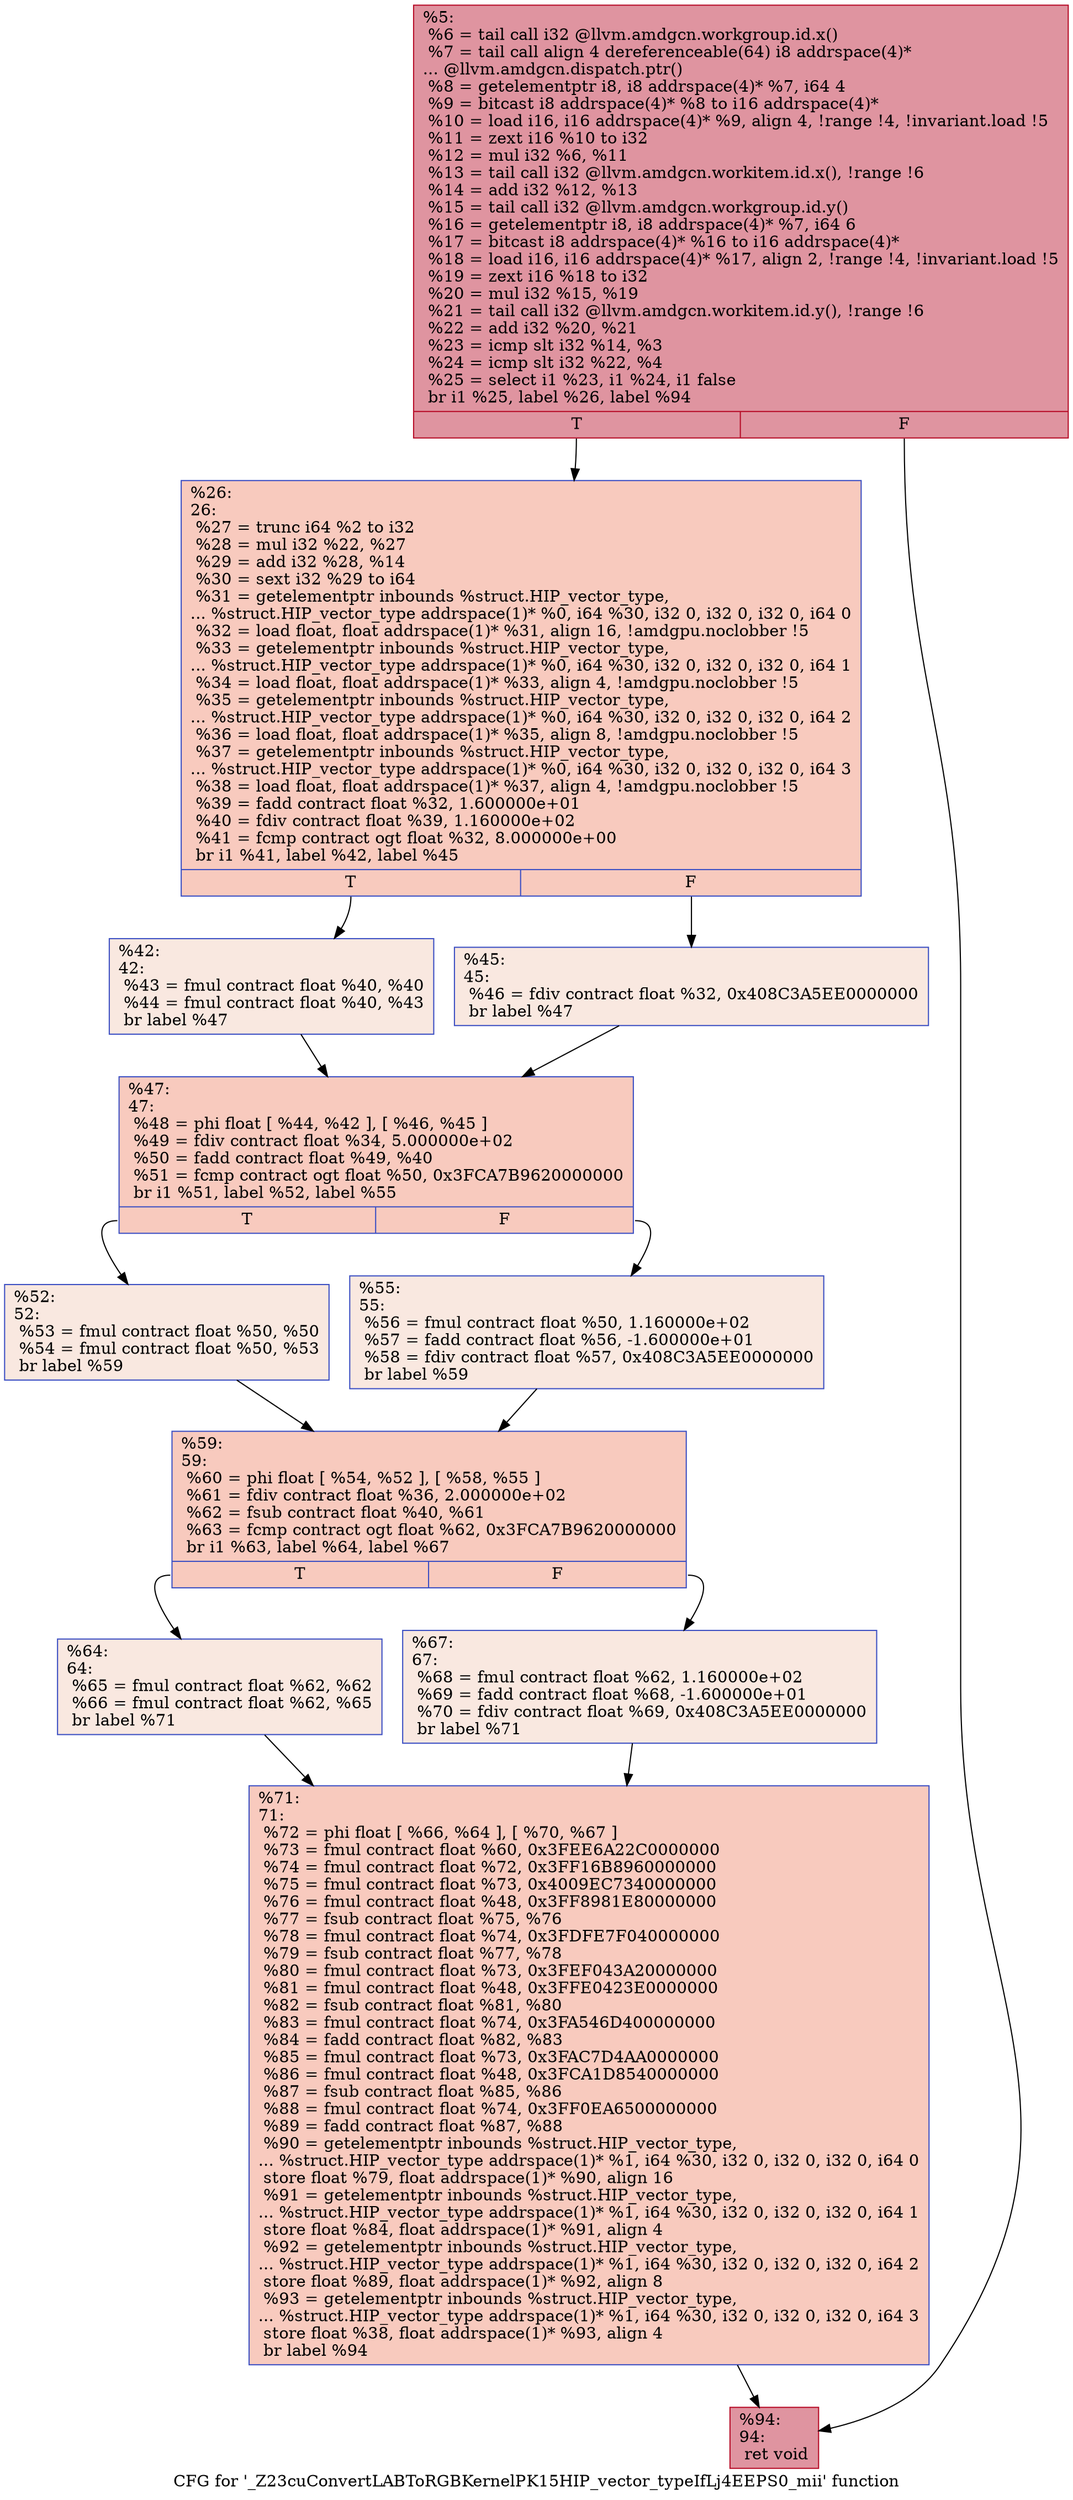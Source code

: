 digraph "CFG for '_Z23cuConvertLABToRGBKernelPK15HIP_vector_typeIfLj4EEPS0_mii' function" {
	label="CFG for '_Z23cuConvertLABToRGBKernelPK15HIP_vector_typeIfLj4EEPS0_mii' function";

	Node0x5218ca0 [shape=record,color="#b70d28ff", style=filled, fillcolor="#b70d2870",label="{%5:\l  %6 = tail call i32 @llvm.amdgcn.workgroup.id.x()\l  %7 = tail call align 4 dereferenceable(64) i8 addrspace(4)*\l... @llvm.amdgcn.dispatch.ptr()\l  %8 = getelementptr i8, i8 addrspace(4)* %7, i64 4\l  %9 = bitcast i8 addrspace(4)* %8 to i16 addrspace(4)*\l  %10 = load i16, i16 addrspace(4)* %9, align 4, !range !4, !invariant.load !5\l  %11 = zext i16 %10 to i32\l  %12 = mul i32 %6, %11\l  %13 = tail call i32 @llvm.amdgcn.workitem.id.x(), !range !6\l  %14 = add i32 %12, %13\l  %15 = tail call i32 @llvm.amdgcn.workgroup.id.y()\l  %16 = getelementptr i8, i8 addrspace(4)* %7, i64 6\l  %17 = bitcast i8 addrspace(4)* %16 to i16 addrspace(4)*\l  %18 = load i16, i16 addrspace(4)* %17, align 2, !range !4, !invariant.load !5\l  %19 = zext i16 %18 to i32\l  %20 = mul i32 %15, %19\l  %21 = tail call i32 @llvm.amdgcn.workitem.id.y(), !range !6\l  %22 = add i32 %20, %21\l  %23 = icmp slt i32 %14, %3\l  %24 = icmp slt i32 %22, %4\l  %25 = select i1 %23, i1 %24, i1 false\l  br i1 %25, label %26, label %94\l|{<s0>T|<s1>F}}"];
	Node0x5218ca0:s0 -> Node0x521c700;
	Node0x5218ca0:s1 -> Node0x521c790;
	Node0x521c700 [shape=record,color="#3d50c3ff", style=filled, fillcolor="#ef886b70",label="{%26:\l26:                                               \l  %27 = trunc i64 %2 to i32\l  %28 = mul i32 %22, %27\l  %29 = add i32 %28, %14\l  %30 = sext i32 %29 to i64\l  %31 = getelementptr inbounds %struct.HIP_vector_type,\l... %struct.HIP_vector_type addrspace(1)* %0, i64 %30, i32 0, i32 0, i32 0, i64 0\l  %32 = load float, float addrspace(1)* %31, align 16, !amdgpu.noclobber !5\l  %33 = getelementptr inbounds %struct.HIP_vector_type,\l... %struct.HIP_vector_type addrspace(1)* %0, i64 %30, i32 0, i32 0, i32 0, i64 1\l  %34 = load float, float addrspace(1)* %33, align 4, !amdgpu.noclobber !5\l  %35 = getelementptr inbounds %struct.HIP_vector_type,\l... %struct.HIP_vector_type addrspace(1)* %0, i64 %30, i32 0, i32 0, i32 0, i64 2\l  %36 = load float, float addrspace(1)* %35, align 8, !amdgpu.noclobber !5\l  %37 = getelementptr inbounds %struct.HIP_vector_type,\l... %struct.HIP_vector_type addrspace(1)* %0, i64 %30, i32 0, i32 0, i32 0, i64 3\l  %38 = load float, float addrspace(1)* %37, align 4, !amdgpu.noclobber !5\l  %39 = fadd contract float %32, 1.600000e+01\l  %40 = fdiv contract float %39, 1.160000e+02\l  %41 = fcmp contract ogt float %32, 8.000000e+00\l  br i1 %41, label %42, label %45\l|{<s0>T|<s1>F}}"];
	Node0x521c700:s0 -> Node0x521df90;
	Node0x521c700:s1 -> Node0x521e020;
	Node0x521df90 [shape=record,color="#3d50c3ff", style=filled, fillcolor="#f1ccb870",label="{%42:\l42:                                               \l  %43 = fmul contract float %40, %40\l  %44 = fmul contract float %40, %43\l  br label %47\l}"];
	Node0x521df90 -> Node0x521e280;
	Node0x521e020 [shape=record,color="#3d50c3ff", style=filled, fillcolor="#f1ccb870",label="{%45:\l45:                                               \l  %46 = fdiv contract float %32, 0x408C3A5EE0000000\l  br label %47\l}"];
	Node0x521e020 -> Node0x521e280;
	Node0x521e280 [shape=record,color="#3d50c3ff", style=filled, fillcolor="#ef886b70",label="{%47:\l47:                                               \l  %48 = phi float [ %44, %42 ], [ %46, %45 ]\l  %49 = fdiv contract float %34, 5.000000e+02\l  %50 = fadd contract float %49, %40\l  %51 = fcmp contract ogt float %50, 0x3FCA7B9620000000\l  br i1 %51, label %52, label %55\l|{<s0>T|<s1>F}}"];
	Node0x521e280:s0 -> Node0x521e6e0;
	Node0x521e280:s1 -> Node0x521e770;
	Node0x521e6e0 [shape=record,color="#3d50c3ff", style=filled, fillcolor="#f1ccb870",label="{%52:\l52:                                               \l  %53 = fmul contract float %50, %50\l  %54 = fmul contract float %50, %53\l  br label %59\l}"];
	Node0x521e6e0 -> Node0x521e9d0;
	Node0x521e770 [shape=record,color="#3d50c3ff", style=filled, fillcolor="#f1ccb870",label="{%55:\l55:                                               \l  %56 = fmul contract float %50, 1.160000e+02\l  %57 = fadd contract float %56, -1.600000e+01\l  %58 = fdiv contract float %57, 0x408C3A5EE0000000\l  br label %59\l}"];
	Node0x521e770 -> Node0x521e9d0;
	Node0x521e9d0 [shape=record,color="#3d50c3ff", style=filled, fillcolor="#ef886b70",label="{%59:\l59:                                               \l  %60 = phi float [ %54, %52 ], [ %58, %55 ]\l  %61 = fdiv contract float %36, 2.000000e+02\l  %62 = fsub contract float %40, %61\l  %63 = fcmp contract ogt float %62, 0x3FCA7B9620000000\l  br i1 %63, label %64, label %67\l|{<s0>T|<s1>F}}"];
	Node0x521e9d0:s0 -> Node0x521ef10;
	Node0x521e9d0:s1 -> Node0x521efa0;
	Node0x521ef10 [shape=record,color="#3d50c3ff", style=filled, fillcolor="#f1ccb870",label="{%64:\l64:                                               \l  %65 = fmul contract float %62, %62\l  %66 = fmul contract float %62, %65\l  br label %71\l}"];
	Node0x521ef10 -> Node0x521ce20;
	Node0x521efa0 [shape=record,color="#3d50c3ff", style=filled, fillcolor="#f1ccb870",label="{%67:\l67:                                               \l  %68 = fmul contract float %62, 1.160000e+02\l  %69 = fadd contract float %68, -1.600000e+01\l  %70 = fdiv contract float %69, 0x408C3A5EE0000000\l  br label %71\l}"];
	Node0x521efa0 -> Node0x521ce20;
	Node0x521ce20 [shape=record,color="#3d50c3ff", style=filled, fillcolor="#ef886b70",label="{%71:\l71:                                               \l  %72 = phi float [ %66, %64 ], [ %70, %67 ]\l  %73 = fmul contract float %60, 0x3FEE6A22C0000000\l  %74 = fmul contract float %72, 0x3FF16B8960000000\l  %75 = fmul contract float %73, 0x4009EC7340000000\l  %76 = fmul contract float %48, 0x3FF8981E80000000\l  %77 = fsub contract float %75, %76\l  %78 = fmul contract float %74, 0x3FDFE7F040000000\l  %79 = fsub contract float %77, %78\l  %80 = fmul contract float %73, 0x3FEF043A20000000\l  %81 = fmul contract float %48, 0x3FFE0423E0000000\l  %82 = fsub contract float %81, %80\l  %83 = fmul contract float %74, 0x3FA546D400000000\l  %84 = fadd contract float %82, %83\l  %85 = fmul contract float %73, 0x3FAC7D4AA0000000\l  %86 = fmul contract float %48, 0x3FCA1D8540000000\l  %87 = fsub contract float %85, %86\l  %88 = fmul contract float %74, 0x3FF0EA6500000000\l  %89 = fadd contract float %87, %88\l  %90 = getelementptr inbounds %struct.HIP_vector_type,\l... %struct.HIP_vector_type addrspace(1)* %1, i64 %30, i32 0, i32 0, i32 0, i64 0\l  store float %79, float addrspace(1)* %90, align 16\l  %91 = getelementptr inbounds %struct.HIP_vector_type,\l... %struct.HIP_vector_type addrspace(1)* %1, i64 %30, i32 0, i32 0, i32 0, i64 1\l  store float %84, float addrspace(1)* %91, align 4\l  %92 = getelementptr inbounds %struct.HIP_vector_type,\l... %struct.HIP_vector_type addrspace(1)* %1, i64 %30, i32 0, i32 0, i32 0, i64 2\l  store float %89, float addrspace(1)* %92, align 8\l  %93 = getelementptr inbounds %struct.HIP_vector_type,\l... %struct.HIP_vector_type addrspace(1)* %1, i64 %30, i32 0, i32 0, i32 0, i64 3\l  store float %38, float addrspace(1)* %93, align 4\l  br label %94\l}"];
	Node0x521ce20 -> Node0x521c790;
	Node0x521c790 [shape=record,color="#b70d28ff", style=filled, fillcolor="#b70d2870",label="{%94:\l94:                                               \l  ret void\l}"];
}
